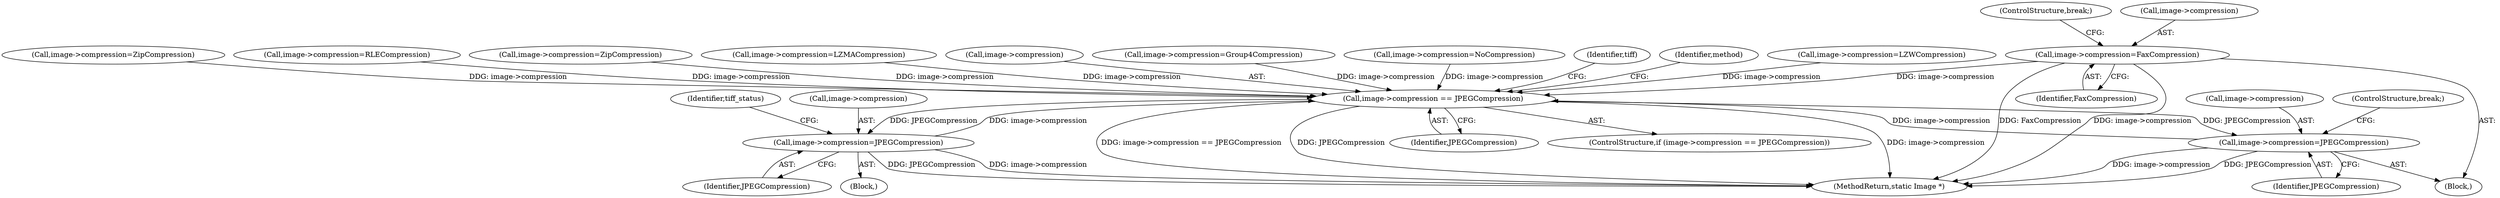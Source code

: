digraph "0_ImageMagick_f6e9d0d9955e85bdd7540b251cd50d598dacc5e6_62@pointer" {
"1001028" [label="(Call,image->compression=FaxCompression)"];
"1001481" [label="(Call,image->compression == JPEGCompression)"];
"1001043" [label="(Call,image->compression=JPEGCompression)"];
"1001090" [label="(Call,image->compression=JPEGCompression)"];
"1001481" [label="(Call,image->compression == JPEGCompression)"];
"1001091" [label="(Call,image->compression)"];
"1001042" [label="(Block,)"];
"1001035" [label="(Call,image->compression=Group4Compression)"];
"1001044" [label="(Call,image->compression)"];
"1001021" [label="(Call,image->compression=NoCompression)"];
"1001028" [label="(Call,image->compression=FaxCompression)"];
"1001054" [label="(Identifier,tiff_status)"];
"1001032" [label="(Identifier,FaxCompression)"];
"1001047" [label="(Identifier,JPEGCompression)"];
"1001094" [label="(Identifier,JPEGCompression)"];
"1001497" [label="(Identifier,tiff)"];
"1001485" [label="(Identifier,JPEGCompression)"];
"1001043" [label="(Call,image->compression=JPEGCompression)"];
"1001487" [label="(Identifier,method)"];
"1001033" [label="(ControlStructure,break;)"];
"1001104" [label="(Call,image->compression=LZWCompression)"];
"1001029" [label="(Call,image->compression)"];
"1001090" [label="(Call,image->compression=JPEGCompression)"];
"1001118" [label="(Call,image->compression=ZipCompression)"];
"1001125" [label="(Call,image->compression=RLECompression)"];
"1001019" [label="(Block,)"];
"1001480" [label="(ControlStructure,if (image->compression == JPEGCompression))"];
"1003352" [label="(MethodReturn,static Image *)"];
"1001111" [label="(Call,image->compression=ZipCompression)"];
"1001097" [label="(Call,image->compression=LZMACompression)"];
"1001095" [label="(ControlStructure,break;)"];
"1001482" [label="(Call,image->compression)"];
"1001028" -> "1001019"  [label="AST: "];
"1001028" -> "1001032"  [label="CFG: "];
"1001029" -> "1001028"  [label="AST: "];
"1001032" -> "1001028"  [label="AST: "];
"1001033" -> "1001028"  [label="CFG: "];
"1001028" -> "1003352"  [label="DDG: image->compression"];
"1001028" -> "1003352"  [label="DDG: FaxCompression"];
"1001028" -> "1001481"  [label="DDG: image->compression"];
"1001481" -> "1001480"  [label="AST: "];
"1001481" -> "1001485"  [label="CFG: "];
"1001482" -> "1001481"  [label="AST: "];
"1001485" -> "1001481"  [label="AST: "];
"1001487" -> "1001481"  [label="CFG: "];
"1001497" -> "1001481"  [label="CFG: "];
"1001481" -> "1003352"  [label="DDG: image->compression == JPEGCompression"];
"1001481" -> "1003352"  [label="DDG: JPEGCompression"];
"1001481" -> "1003352"  [label="DDG: image->compression"];
"1001481" -> "1001043"  [label="DDG: JPEGCompression"];
"1001481" -> "1001090"  [label="DDG: JPEGCompression"];
"1001043" -> "1001481"  [label="DDG: image->compression"];
"1001097" -> "1001481"  [label="DDG: image->compression"];
"1001090" -> "1001481"  [label="DDG: image->compression"];
"1001125" -> "1001481"  [label="DDG: image->compression"];
"1001118" -> "1001481"  [label="DDG: image->compression"];
"1001021" -> "1001481"  [label="DDG: image->compression"];
"1001111" -> "1001481"  [label="DDG: image->compression"];
"1001035" -> "1001481"  [label="DDG: image->compression"];
"1001104" -> "1001481"  [label="DDG: image->compression"];
"1001043" -> "1001042"  [label="AST: "];
"1001043" -> "1001047"  [label="CFG: "];
"1001044" -> "1001043"  [label="AST: "];
"1001047" -> "1001043"  [label="AST: "];
"1001054" -> "1001043"  [label="CFG: "];
"1001043" -> "1003352"  [label="DDG: image->compression"];
"1001043" -> "1003352"  [label="DDG: JPEGCompression"];
"1001090" -> "1001019"  [label="AST: "];
"1001090" -> "1001094"  [label="CFG: "];
"1001091" -> "1001090"  [label="AST: "];
"1001094" -> "1001090"  [label="AST: "];
"1001095" -> "1001090"  [label="CFG: "];
"1001090" -> "1003352"  [label="DDG: image->compression"];
"1001090" -> "1003352"  [label="DDG: JPEGCompression"];
}
